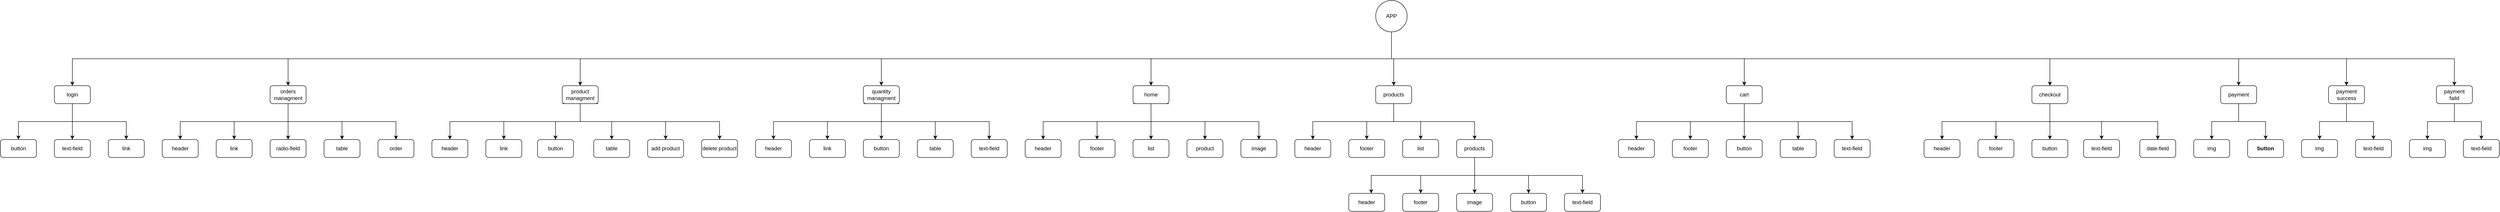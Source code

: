 <mxfile version="21.0.6" type="github">
  <diagram name="Page-1" id="CaPSpJfOGy8TSI050ppz">
    <mxGraphModel dx="880" dy="1584" grid="1" gridSize="10" guides="1" tooltips="1" connect="1" arrows="1" fold="1" page="1" pageScale="1" pageWidth="850" pageHeight="1100" math="0" shadow="0">
      <root>
        <mxCell id="0" />
        <mxCell id="1" parent="0" />
        <mxCell id="5YeW4CGA4Gncs35dgeDq-154" style="edgeStyle=orthogonalEdgeStyle;rounded=0;orthogonalLoop=1;jettySize=auto;html=1;exitX=0.5;exitY=1;exitDx=0;exitDy=0;entryX=0.5;entryY=0;entryDx=0;entryDy=0;" edge="1" parent="1" source="5YeW4CGA4Gncs35dgeDq-1" target="5YeW4CGA4Gncs35dgeDq-9">
          <mxGeometry relative="1" as="geometry" />
        </mxCell>
        <mxCell id="5YeW4CGA4Gncs35dgeDq-155" style="edgeStyle=orthogonalEdgeStyle;rounded=0;orthogonalLoop=1;jettySize=auto;html=1;exitX=0.5;exitY=1;exitDx=0;exitDy=0;entryX=0.5;entryY=0;entryDx=0;entryDy=0;" edge="1" parent="1" source="5YeW4CGA4Gncs35dgeDq-1" target="5YeW4CGA4Gncs35dgeDq-18">
          <mxGeometry relative="1" as="geometry" />
        </mxCell>
        <mxCell id="5YeW4CGA4Gncs35dgeDq-156" style="edgeStyle=orthogonalEdgeStyle;rounded=0;orthogonalLoop=1;jettySize=auto;html=1;exitX=0.5;exitY=1;exitDx=0;exitDy=0;entryX=0.5;entryY=0;entryDx=0;entryDy=0;" edge="1" parent="1" source="5YeW4CGA4Gncs35dgeDq-1" target="5YeW4CGA4Gncs35dgeDq-38">
          <mxGeometry relative="1" as="geometry" />
        </mxCell>
        <mxCell id="5YeW4CGA4Gncs35dgeDq-157" style="edgeStyle=orthogonalEdgeStyle;rounded=0;orthogonalLoop=1;jettySize=auto;html=1;exitX=0.5;exitY=1;exitDx=0;exitDy=0;entryX=0.5;entryY=0;entryDx=0;entryDy=0;" edge="1" parent="1" source="5YeW4CGA4Gncs35dgeDq-1" target="5YeW4CGA4Gncs35dgeDq-55">
          <mxGeometry relative="1" as="geometry" />
        </mxCell>
        <mxCell id="5YeW4CGA4Gncs35dgeDq-158" style="edgeStyle=orthogonalEdgeStyle;rounded=0;orthogonalLoop=1;jettySize=auto;html=1;exitX=0.5;exitY=1;exitDx=0;exitDy=0;entryX=0.5;entryY=0;entryDx=0;entryDy=0;" edge="1" parent="1" source="5YeW4CGA4Gncs35dgeDq-1" target="5YeW4CGA4Gncs35dgeDq-68">
          <mxGeometry relative="1" as="geometry" />
        </mxCell>
        <mxCell id="5YeW4CGA4Gncs35dgeDq-160" style="edgeStyle=orthogonalEdgeStyle;rounded=0;orthogonalLoop=1;jettySize=auto;html=1;exitX=0.5;exitY=1;exitDx=0;exitDy=0;entryX=0.5;entryY=0;entryDx=0;entryDy=0;" edge="1" parent="1" source="5YeW4CGA4Gncs35dgeDq-1" target="5YeW4CGA4Gncs35dgeDq-79">
          <mxGeometry relative="1" as="geometry" />
        </mxCell>
        <mxCell id="5YeW4CGA4Gncs35dgeDq-161" style="edgeStyle=orthogonalEdgeStyle;rounded=0;orthogonalLoop=1;jettySize=auto;html=1;exitX=0.5;exitY=1;exitDx=0;exitDy=0;entryX=0.5;entryY=0;entryDx=0;entryDy=0;" edge="1" parent="1" source="5YeW4CGA4Gncs35dgeDq-1" target="5YeW4CGA4Gncs35dgeDq-106">
          <mxGeometry relative="1" as="geometry" />
        </mxCell>
        <mxCell id="5YeW4CGA4Gncs35dgeDq-162" style="edgeStyle=orthogonalEdgeStyle;rounded=0;orthogonalLoop=1;jettySize=auto;html=1;exitX=0.5;exitY=1;exitDx=0;exitDy=0;entryX=0.5;entryY=0;entryDx=0;entryDy=0;" edge="1" parent="1" source="5YeW4CGA4Gncs35dgeDq-1" target="5YeW4CGA4Gncs35dgeDq-119">
          <mxGeometry relative="1" as="geometry" />
        </mxCell>
        <mxCell id="5YeW4CGA4Gncs35dgeDq-163" style="edgeStyle=orthogonalEdgeStyle;rounded=0;orthogonalLoop=1;jettySize=auto;html=1;exitX=0.5;exitY=1;exitDx=0;exitDy=0;entryX=0.5;entryY=0;entryDx=0;entryDy=0;" edge="1" parent="1" source="5YeW4CGA4Gncs35dgeDq-1" target="5YeW4CGA4Gncs35dgeDq-131">
          <mxGeometry relative="1" as="geometry" />
        </mxCell>
        <mxCell id="5YeW4CGA4Gncs35dgeDq-164" style="edgeStyle=orthogonalEdgeStyle;rounded=0;orthogonalLoop=1;jettySize=auto;html=1;exitX=0.5;exitY=1;exitDx=0;exitDy=0;entryX=0.5;entryY=0;entryDx=0;entryDy=0;" edge="1" parent="1" source="5YeW4CGA4Gncs35dgeDq-1" target="5YeW4CGA4Gncs35dgeDq-136">
          <mxGeometry relative="1" as="geometry" />
        </mxCell>
        <mxCell id="5YeW4CGA4Gncs35dgeDq-165" style="edgeStyle=orthogonalEdgeStyle;rounded=0;orthogonalLoop=1;jettySize=auto;html=1;exitX=0.5;exitY=1;exitDx=0;exitDy=0;entryX=0.5;entryY=0;entryDx=0;entryDy=0;" edge="1" parent="1" source="5YeW4CGA4Gncs35dgeDq-1" target="5YeW4CGA4Gncs35dgeDq-143">
          <mxGeometry relative="1" as="geometry" />
        </mxCell>
        <mxCell id="5YeW4CGA4Gncs35dgeDq-1" value="APP" style="ellipse;whiteSpace=wrap;html=1;aspect=fixed;" vertex="1" parent="1">
          <mxGeometry x="3100" y="-70" width="70" height="70" as="geometry" />
        </mxCell>
        <mxCell id="5YeW4CGA4Gncs35dgeDq-13" style="edgeStyle=orthogonalEdgeStyle;rounded=0;orthogonalLoop=1;jettySize=auto;html=1;entryX=0.5;entryY=0;entryDx=0;entryDy=0;" edge="1" parent="1" source="5YeW4CGA4Gncs35dgeDq-9" target="5YeW4CGA4Gncs35dgeDq-10">
          <mxGeometry relative="1" as="geometry">
            <Array as="points">
              <mxPoint x="200" y="200" />
              <mxPoint x="80" y="200" />
            </Array>
          </mxGeometry>
        </mxCell>
        <mxCell id="5YeW4CGA4Gncs35dgeDq-14" style="edgeStyle=orthogonalEdgeStyle;rounded=0;orthogonalLoop=1;jettySize=auto;html=1;entryX=0.5;entryY=0;entryDx=0;entryDy=0;" edge="1" parent="1" source="5YeW4CGA4Gncs35dgeDq-9" target="5YeW4CGA4Gncs35dgeDq-11">
          <mxGeometry relative="1" as="geometry" />
        </mxCell>
        <mxCell id="5YeW4CGA4Gncs35dgeDq-15" style="edgeStyle=orthogonalEdgeStyle;rounded=0;orthogonalLoop=1;jettySize=auto;html=1;entryX=0.5;entryY=0;entryDx=0;entryDy=0;" edge="1" parent="1" source="5YeW4CGA4Gncs35dgeDq-9" target="5YeW4CGA4Gncs35dgeDq-12">
          <mxGeometry relative="1" as="geometry">
            <Array as="points">
              <mxPoint x="200" y="200" />
              <mxPoint x="320" y="200" />
            </Array>
          </mxGeometry>
        </mxCell>
        <mxCell id="5YeW4CGA4Gncs35dgeDq-9" value="login" style="rounded=1;whiteSpace=wrap;html=1;" vertex="1" parent="1">
          <mxGeometry x="160" y="120" width="80" height="40" as="geometry" />
        </mxCell>
        <mxCell id="5YeW4CGA4Gncs35dgeDq-10" value="button" style="rounded=1;whiteSpace=wrap;html=1;" vertex="1" parent="1">
          <mxGeometry x="40" y="240" width="80" height="40" as="geometry" />
        </mxCell>
        <mxCell id="5YeW4CGA4Gncs35dgeDq-11" value="text-field" style="rounded=1;whiteSpace=wrap;html=1;" vertex="1" parent="1">
          <mxGeometry x="160" y="240" width="80" height="40" as="geometry" />
        </mxCell>
        <mxCell id="5YeW4CGA4Gncs35dgeDq-12" value="link" style="rounded=1;whiteSpace=wrap;html=1;" vertex="1" parent="1">
          <mxGeometry x="280" y="240" width="80" height="40" as="geometry" />
        </mxCell>
        <mxCell id="5YeW4CGA4Gncs35dgeDq-30" style="edgeStyle=orthogonalEdgeStyle;rounded=0;orthogonalLoop=1;jettySize=auto;html=1;exitX=0;exitY=0.75;exitDx=0;exitDy=0;entryX=0.5;entryY=0;entryDx=0;entryDy=0;" edge="1" parent="1" source="5YeW4CGA4Gncs35dgeDq-18" target="5YeW4CGA4Gncs35dgeDq-20">
          <mxGeometry relative="1" as="geometry">
            <Array as="points">
              <mxPoint x="680" y="150" />
              <mxPoint x="680" y="200" />
              <mxPoint x="440" y="200" />
            </Array>
          </mxGeometry>
        </mxCell>
        <mxCell id="5YeW4CGA4Gncs35dgeDq-31" style="edgeStyle=orthogonalEdgeStyle;rounded=0;orthogonalLoop=1;jettySize=auto;html=1;exitX=0.25;exitY=1;exitDx=0;exitDy=0;entryX=0.5;entryY=0;entryDx=0;entryDy=0;" edge="1" parent="1" source="5YeW4CGA4Gncs35dgeDq-18" target="5YeW4CGA4Gncs35dgeDq-22">
          <mxGeometry relative="1" as="geometry">
            <Array as="points">
              <mxPoint x="680" y="160" />
              <mxPoint x="680" y="200" />
              <mxPoint x="560" y="200" />
            </Array>
          </mxGeometry>
        </mxCell>
        <mxCell id="5YeW4CGA4Gncs35dgeDq-32" style="edgeStyle=orthogonalEdgeStyle;rounded=0;orthogonalLoop=1;jettySize=auto;html=1;entryX=0.5;entryY=0;entryDx=0;entryDy=0;" edge="1" parent="1" source="5YeW4CGA4Gncs35dgeDq-18" target="5YeW4CGA4Gncs35dgeDq-23">
          <mxGeometry relative="1" as="geometry" />
        </mxCell>
        <mxCell id="5YeW4CGA4Gncs35dgeDq-35" style="edgeStyle=orthogonalEdgeStyle;rounded=0;orthogonalLoop=1;jettySize=auto;html=1;exitX=0.75;exitY=1;exitDx=0;exitDy=0;entryX=0.5;entryY=0;entryDx=0;entryDy=0;" edge="1" parent="1" source="5YeW4CGA4Gncs35dgeDq-18" target="5YeW4CGA4Gncs35dgeDq-19">
          <mxGeometry relative="1" as="geometry">
            <Array as="points">
              <mxPoint x="680" y="160" />
              <mxPoint x="680" y="200" />
              <mxPoint x="800" y="200" />
            </Array>
          </mxGeometry>
        </mxCell>
        <mxCell id="5YeW4CGA4Gncs35dgeDq-36" style="edgeStyle=orthogonalEdgeStyle;rounded=0;orthogonalLoop=1;jettySize=auto;html=1;entryX=0.5;entryY=0;entryDx=0;entryDy=0;" edge="1" parent="1" target="5YeW4CGA4Gncs35dgeDq-24">
          <mxGeometry relative="1" as="geometry">
            <mxPoint x="680" y="170" as="sourcePoint" />
            <Array as="points">
              <mxPoint x="680" y="140" />
              <mxPoint x="680" y="200" />
              <mxPoint x="920" y="200" />
            </Array>
          </mxGeometry>
        </mxCell>
        <mxCell id="5YeW4CGA4Gncs35dgeDq-18" value="orders&lt;br&gt;managment" style="rounded=1;whiteSpace=wrap;html=1;" vertex="1" parent="1">
          <mxGeometry x="640" y="120" width="80" height="40" as="geometry" />
        </mxCell>
        <mxCell id="5YeW4CGA4Gncs35dgeDq-19" value="table" style="rounded=1;whiteSpace=wrap;html=1;" vertex="1" parent="1">
          <mxGeometry x="760" y="240" width="80" height="40" as="geometry" />
        </mxCell>
        <mxCell id="5YeW4CGA4Gncs35dgeDq-20" value="header" style="rounded=1;whiteSpace=wrap;html=1;" vertex="1" parent="1">
          <mxGeometry x="400" y="240" width="80" height="40" as="geometry" />
        </mxCell>
        <mxCell id="5YeW4CGA4Gncs35dgeDq-22" value="link" style="rounded=1;whiteSpace=wrap;html=1;" vertex="1" parent="1">
          <mxGeometry x="520" y="240" width="80" height="40" as="geometry" />
        </mxCell>
        <mxCell id="5YeW4CGA4Gncs35dgeDq-23" value="radio-field" style="rounded=1;whiteSpace=wrap;html=1;" vertex="1" parent="1">
          <mxGeometry x="640" y="240" width="80" height="40" as="geometry" />
        </mxCell>
        <mxCell id="5YeW4CGA4Gncs35dgeDq-24" value="order" style="rounded=1;whiteSpace=wrap;html=1;" vertex="1" parent="1">
          <mxGeometry x="880" y="240" width="80" height="40" as="geometry" />
        </mxCell>
        <mxCell id="5YeW4CGA4Gncs35dgeDq-45" style="edgeStyle=orthogonalEdgeStyle;rounded=0;orthogonalLoop=1;jettySize=auto;html=1;exitX=0.5;exitY=1;exitDx=0;exitDy=0;entryX=0.5;entryY=0;entryDx=0;entryDy=0;" edge="1" parent="1" source="5YeW4CGA4Gncs35dgeDq-38" target="5YeW4CGA4Gncs35dgeDq-39">
          <mxGeometry relative="1" as="geometry">
            <Array as="points">
              <mxPoint x="1330" y="200" />
              <mxPoint x="1040" y="200" />
            </Array>
          </mxGeometry>
        </mxCell>
        <mxCell id="5YeW4CGA4Gncs35dgeDq-46" style="edgeStyle=orthogonalEdgeStyle;rounded=0;orthogonalLoop=1;jettySize=auto;html=1;exitX=0;exitY=1;exitDx=0;exitDy=0;entryX=0.5;entryY=0;entryDx=0;entryDy=0;" edge="1" parent="1" source="5YeW4CGA4Gncs35dgeDq-38" target="5YeW4CGA4Gncs35dgeDq-40">
          <mxGeometry relative="1" as="geometry">
            <Array as="points">
              <mxPoint x="1330" y="160" />
              <mxPoint x="1330" y="200" />
              <mxPoint x="1160" y="200" />
            </Array>
          </mxGeometry>
        </mxCell>
        <mxCell id="5YeW4CGA4Gncs35dgeDq-49" style="edgeStyle=orthogonalEdgeStyle;rounded=0;orthogonalLoop=1;jettySize=auto;html=1;exitX=1;exitY=1;exitDx=0;exitDy=0;entryX=0.5;entryY=0;entryDx=0;entryDy=0;" edge="1" parent="1" source="5YeW4CGA4Gncs35dgeDq-38" target="5YeW4CGA4Gncs35dgeDq-43">
          <mxGeometry relative="1" as="geometry">
            <Array as="points">
              <mxPoint x="1330" y="160" />
              <mxPoint x="1330" y="200" />
              <mxPoint x="1520" y="200" />
            </Array>
          </mxGeometry>
        </mxCell>
        <mxCell id="5YeW4CGA4Gncs35dgeDq-50" style="edgeStyle=orthogonalEdgeStyle;rounded=0;orthogonalLoop=1;jettySize=auto;html=1;exitX=0.5;exitY=1;exitDx=0;exitDy=0;entryX=0.5;entryY=0;entryDx=0;entryDy=0;" edge="1" parent="1" source="5YeW4CGA4Gncs35dgeDq-38" target="5YeW4CGA4Gncs35dgeDq-44">
          <mxGeometry relative="1" as="geometry">
            <Array as="points">
              <mxPoint x="1330" y="200" />
              <mxPoint x="1640" y="200" />
            </Array>
          </mxGeometry>
        </mxCell>
        <mxCell id="5YeW4CGA4Gncs35dgeDq-52" style="edgeStyle=orthogonalEdgeStyle;rounded=0;orthogonalLoop=1;jettySize=auto;html=1;exitX=0.25;exitY=1;exitDx=0;exitDy=0;entryX=0.5;entryY=0;entryDx=0;entryDy=0;" edge="1" parent="1" source="5YeW4CGA4Gncs35dgeDq-38" target="5YeW4CGA4Gncs35dgeDq-41">
          <mxGeometry relative="1" as="geometry">
            <Array as="points">
              <mxPoint x="1330" y="160" />
              <mxPoint x="1330" y="200" />
              <mxPoint x="1275" y="200" />
            </Array>
          </mxGeometry>
        </mxCell>
        <mxCell id="5YeW4CGA4Gncs35dgeDq-53" style="edgeStyle=orthogonalEdgeStyle;rounded=0;orthogonalLoop=1;jettySize=auto;html=1;exitX=0.75;exitY=1;exitDx=0;exitDy=0;entryX=0.5;entryY=0;entryDx=0;entryDy=0;" edge="1" parent="1" source="5YeW4CGA4Gncs35dgeDq-38" target="5YeW4CGA4Gncs35dgeDq-42">
          <mxGeometry relative="1" as="geometry">
            <Array as="points">
              <mxPoint x="1330" y="160" />
              <mxPoint x="1330" y="200" />
              <mxPoint x="1400" y="200" />
            </Array>
          </mxGeometry>
        </mxCell>
        <mxCell id="5YeW4CGA4Gncs35dgeDq-38" value="product&lt;br&gt;managment" style="rounded=1;whiteSpace=wrap;html=1;" vertex="1" parent="1">
          <mxGeometry x="1290" y="120" width="80" height="40" as="geometry" />
        </mxCell>
        <mxCell id="5YeW4CGA4Gncs35dgeDq-39" value="header" style="rounded=1;whiteSpace=wrap;html=1;" vertex="1" parent="1">
          <mxGeometry x="1000" y="240" width="80" height="40" as="geometry" />
        </mxCell>
        <mxCell id="5YeW4CGA4Gncs35dgeDq-40" value="link" style="rounded=1;whiteSpace=wrap;html=1;" vertex="1" parent="1">
          <mxGeometry x="1120" y="240" width="80" height="40" as="geometry" />
        </mxCell>
        <mxCell id="5YeW4CGA4Gncs35dgeDq-41" value="button" style="rounded=1;whiteSpace=wrap;html=1;" vertex="1" parent="1">
          <mxGeometry x="1235" y="240" width="80" height="40" as="geometry" />
        </mxCell>
        <mxCell id="5YeW4CGA4Gncs35dgeDq-42" value="table" style="rounded=1;whiteSpace=wrap;html=1;" vertex="1" parent="1">
          <mxGeometry x="1360" y="240" width="80" height="40" as="geometry" />
        </mxCell>
        <mxCell id="5YeW4CGA4Gncs35dgeDq-43" value="add product" style="rounded=1;whiteSpace=wrap;html=1;" vertex="1" parent="1">
          <mxGeometry x="1480" y="240" width="80" height="40" as="geometry" />
        </mxCell>
        <mxCell id="5YeW4CGA4Gncs35dgeDq-44" value="delete product" style="rounded=1;whiteSpace=wrap;html=1;" vertex="1" parent="1">
          <mxGeometry x="1600" y="240" width="80" height="40" as="geometry" />
        </mxCell>
        <mxCell id="5YeW4CGA4Gncs35dgeDq-61" value="" style="edgeStyle=orthogonalEdgeStyle;rounded=0;orthogonalLoop=1;jettySize=auto;html=1;" edge="1" parent="1" source="5YeW4CGA4Gncs35dgeDq-55" target="5YeW4CGA4Gncs35dgeDq-58">
          <mxGeometry relative="1" as="geometry" />
        </mxCell>
        <mxCell id="5YeW4CGA4Gncs35dgeDq-63" style="edgeStyle=orthogonalEdgeStyle;rounded=0;orthogonalLoop=1;jettySize=auto;html=1;exitX=0;exitY=1;exitDx=0;exitDy=0;entryX=0.5;entryY=0;entryDx=0;entryDy=0;" edge="1" parent="1" source="5YeW4CGA4Gncs35dgeDq-55" target="5YeW4CGA4Gncs35dgeDq-57">
          <mxGeometry relative="1" as="geometry">
            <Array as="points">
              <mxPoint x="2000" y="160" />
              <mxPoint x="2000" y="200" />
              <mxPoint x="1880" y="200" />
            </Array>
          </mxGeometry>
        </mxCell>
        <mxCell id="5YeW4CGA4Gncs35dgeDq-64" style="edgeStyle=orthogonalEdgeStyle;rounded=0;orthogonalLoop=1;jettySize=auto;html=1;exitX=0.5;exitY=1;exitDx=0;exitDy=0;entryX=0.5;entryY=0;entryDx=0;entryDy=0;" edge="1" parent="1" source="5YeW4CGA4Gncs35dgeDq-55" target="5YeW4CGA4Gncs35dgeDq-56">
          <mxGeometry relative="1" as="geometry">
            <Array as="points">
              <mxPoint x="2000" y="200" />
              <mxPoint x="1760" y="200" />
            </Array>
          </mxGeometry>
        </mxCell>
        <mxCell id="5YeW4CGA4Gncs35dgeDq-65" style="edgeStyle=orthogonalEdgeStyle;rounded=0;orthogonalLoop=1;jettySize=auto;html=1;exitX=1;exitY=1;exitDx=0;exitDy=0;entryX=0.5;entryY=0;entryDx=0;entryDy=0;" edge="1" parent="1" source="5YeW4CGA4Gncs35dgeDq-55" target="5YeW4CGA4Gncs35dgeDq-59">
          <mxGeometry relative="1" as="geometry">
            <Array as="points">
              <mxPoint x="2000" y="160" />
              <mxPoint x="2000" y="200" />
              <mxPoint x="2120" y="200" />
            </Array>
          </mxGeometry>
        </mxCell>
        <mxCell id="5YeW4CGA4Gncs35dgeDq-66" style="edgeStyle=orthogonalEdgeStyle;rounded=0;orthogonalLoop=1;jettySize=auto;html=1;exitX=0.5;exitY=1;exitDx=0;exitDy=0;entryX=0.5;entryY=0;entryDx=0;entryDy=0;" edge="1" parent="1" source="5YeW4CGA4Gncs35dgeDq-55" target="5YeW4CGA4Gncs35dgeDq-60">
          <mxGeometry relative="1" as="geometry">
            <Array as="points">
              <mxPoint x="2000" y="200" />
              <mxPoint x="2240" y="200" />
            </Array>
          </mxGeometry>
        </mxCell>
        <mxCell id="5YeW4CGA4Gncs35dgeDq-55" value="quantity&lt;br&gt;managment" style="rounded=1;whiteSpace=wrap;html=1;" vertex="1" parent="1">
          <mxGeometry x="1960" y="120" width="80" height="40" as="geometry" />
        </mxCell>
        <mxCell id="5YeW4CGA4Gncs35dgeDq-56" value="header" style="rounded=1;whiteSpace=wrap;html=1;" vertex="1" parent="1">
          <mxGeometry x="1720" y="240" width="80" height="40" as="geometry" />
        </mxCell>
        <mxCell id="5YeW4CGA4Gncs35dgeDq-57" value="link" style="rounded=1;whiteSpace=wrap;html=1;" vertex="1" parent="1">
          <mxGeometry x="1840" y="240" width="80" height="40" as="geometry" />
        </mxCell>
        <mxCell id="5YeW4CGA4Gncs35dgeDq-58" value="button" style="rounded=1;whiteSpace=wrap;html=1;" vertex="1" parent="1">
          <mxGeometry x="1960" y="240" width="80" height="40" as="geometry" />
        </mxCell>
        <mxCell id="5YeW4CGA4Gncs35dgeDq-59" value="table" style="rounded=1;whiteSpace=wrap;html=1;" vertex="1" parent="1">
          <mxGeometry x="2080" y="240" width="80" height="40" as="geometry" />
        </mxCell>
        <mxCell id="5YeW4CGA4Gncs35dgeDq-60" value="text-field" style="rounded=1;whiteSpace=wrap;html=1;" vertex="1" parent="1">
          <mxGeometry x="2200" y="240" width="80" height="40" as="geometry" />
        </mxCell>
        <mxCell id="5YeW4CGA4Gncs35dgeDq-74" style="edgeStyle=orthogonalEdgeStyle;rounded=0;orthogonalLoop=1;jettySize=auto;html=1;entryX=0.5;entryY=0;entryDx=0;entryDy=0;" edge="1" parent="1" source="5YeW4CGA4Gncs35dgeDq-68" target="5YeW4CGA4Gncs35dgeDq-69">
          <mxGeometry relative="1" as="geometry">
            <Array as="points">
              <mxPoint x="2600" y="200" />
              <mxPoint x="2360" y="200" />
            </Array>
          </mxGeometry>
        </mxCell>
        <mxCell id="5YeW4CGA4Gncs35dgeDq-75" style="edgeStyle=orthogonalEdgeStyle;rounded=0;orthogonalLoop=1;jettySize=auto;html=1;exitX=0;exitY=1;exitDx=0;exitDy=0;entryX=0.5;entryY=0;entryDx=0;entryDy=0;" edge="1" parent="1" source="5YeW4CGA4Gncs35dgeDq-68" target="5YeW4CGA4Gncs35dgeDq-70">
          <mxGeometry relative="1" as="geometry">
            <Array as="points">
              <mxPoint x="2600" y="160" />
              <mxPoint x="2600" y="200" />
              <mxPoint x="2480" y="200" />
            </Array>
          </mxGeometry>
        </mxCell>
        <mxCell id="5YeW4CGA4Gncs35dgeDq-76" style="edgeStyle=orthogonalEdgeStyle;rounded=0;orthogonalLoop=1;jettySize=auto;html=1;exitX=0.5;exitY=1;exitDx=0;exitDy=0;entryX=0.5;entryY=0;entryDx=0;entryDy=0;" edge="1" parent="1" source="5YeW4CGA4Gncs35dgeDq-68" target="5YeW4CGA4Gncs35dgeDq-71">
          <mxGeometry relative="1" as="geometry" />
        </mxCell>
        <mxCell id="5YeW4CGA4Gncs35dgeDq-77" style="edgeStyle=orthogonalEdgeStyle;rounded=0;orthogonalLoop=1;jettySize=auto;html=1;exitX=1;exitY=1;exitDx=0;exitDy=0;entryX=0.5;entryY=0;entryDx=0;entryDy=0;" edge="1" parent="1" source="5YeW4CGA4Gncs35dgeDq-68" target="5YeW4CGA4Gncs35dgeDq-72">
          <mxGeometry relative="1" as="geometry">
            <Array as="points">
              <mxPoint x="2600" y="160" />
              <mxPoint x="2600" y="200" />
              <mxPoint x="2720" y="200" />
            </Array>
          </mxGeometry>
        </mxCell>
        <mxCell id="5YeW4CGA4Gncs35dgeDq-78" style="edgeStyle=orthogonalEdgeStyle;rounded=0;orthogonalLoop=1;jettySize=auto;html=1;entryX=0.5;entryY=0;entryDx=0;entryDy=0;" edge="1" parent="1" target="5YeW4CGA4Gncs35dgeDq-73">
          <mxGeometry relative="1" as="geometry">
            <mxPoint x="2600" y="160" as="sourcePoint" />
            <Array as="points">
              <mxPoint x="2600" y="200" />
              <mxPoint x="2840" y="200" />
            </Array>
          </mxGeometry>
        </mxCell>
        <mxCell id="5YeW4CGA4Gncs35dgeDq-68" value="home" style="rounded=1;whiteSpace=wrap;html=1;" vertex="1" parent="1">
          <mxGeometry x="2560" y="120" width="80" height="40" as="geometry" />
        </mxCell>
        <mxCell id="5YeW4CGA4Gncs35dgeDq-69" value="header" style="rounded=1;whiteSpace=wrap;html=1;" vertex="1" parent="1">
          <mxGeometry x="2320" y="240" width="80" height="40" as="geometry" />
        </mxCell>
        <mxCell id="5YeW4CGA4Gncs35dgeDq-70" value="footer" style="rounded=1;whiteSpace=wrap;html=1;" vertex="1" parent="1">
          <mxGeometry x="2440" y="240" width="80" height="40" as="geometry" />
        </mxCell>
        <mxCell id="5YeW4CGA4Gncs35dgeDq-71" value="list" style="rounded=1;whiteSpace=wrap;html=1;" vertex="1" parent="1">
          <mxGeometry x="2560" y="240" width="80" height="40" as="geometry" />
        </mxCell>
        <mxCell id="5YeW4CGA4Gncs35dgeDq-72" value="product" style="rounded=1;whiteSpace=wrap;html=1;" vertex="1" parent="1">
          <mxGeometry x="2680" y="240" width="80" height="40" as="geometry" />
        </mxCell>
        <mxCell id="5YeW4CGA4Gncs35dgeDq-73" value="image" style="rounded=1;whiteSpace=wrap;html=1;" vertex="1" parent="1">
          <mxGeometry x="2800" y="240" width="80" height="40" as="geometry" />
        </mxCell>
        <mxCell id="5YeW4CGA4Gncs35dgeDq-84" style="edgeStyle=orthogonalEdgeStyle;rounded=0;orthogonalLoop=1;jettySize=auto;html=1;exitX=0.5;exitY=1;exitDx=0;exitDy=0;entryX=0.5;entryY=0;entryDx=0;entryDy=0;" edge="1" parent="1" source="5YeW4CGA4Gncs35dgeDq-79" target="5YeW4CGA4Gncs35dgeDq-83">
          <mxGeometry relative="1" as="geometry">
            <Array as="points">
              <mxPoint x="3140" y="200" />
              <mxPoint x="3080" y="200" />
            </Array>
          </mxGeometry>
        </mxCell>
        <mxCell id="5YeW4CGA4Gncs35dgeDq-85" style="edgeStyle=orthogonalEdgeStyle;rounded=0;orthogonalLoop=1;jettySize=auto;html=1;exitX=0.5;exitY=1;exitDx=0;exitDy=0;entryX=0.5;entryY=0;entryDx=0;entryDy=0;" edge="1" parent="1" source="5YeW4CGA4Gncs35dgeDq-79" target="5YeW4CGA4Gncs35dgeDq-82">
          <mxGeometry relative="1" as="geometry" />
        </mxCell>
        <mxCell id="5YeW4CGA4Gncs35dgeDq-86" style="edgeStyle=orthogonalEdgeStyle;rounded=0;orthogonalLoop=1;jettySize=auto;html=1;exitX=0.5;exitY=1;exitDx=0;exitDy=0;entryX=0.5;entryY=0;entryDx=0;entryDy=0;" edge="1" parent="1" source="5YeW4CGA4Gncs35dgeDq-79" target="5YeW4CGA4Gncs35dgeDq-81">
          <mxGeometry relative="1" as="geometry" />
        </mxCell>
        <mxCell id="5YeW4CGA4Gncs35dgeDq-87" style="edgeStyle=orthogonalEdgeStyle;rounded=0;orthogonalLoop=1;jettySize=auto;html=1;exitX=0.5;exitY=1;exitDx=0;exitDy=0;entryX=0.5;entryY=0;entryDx=0;entryDy=0;" edge="1" parent="1" source="5YeW4CGA4Gncs35dgeDq-79" target="5YeW4CGA4Gncs35dgeDq-80">
          <mxGeometry relative="1" as="geometry">
            <Array as="points">
              <mxPoint x="3140" y="200" />
              <mxPoint x="3320" y="200" />
            </Array>
          </mxGeometry>
        </mxCell>
        <mxCell id="5YeW4CGA4Gncs35dgeDq-79" value="products" style="rounded=1;whiteSpace=wrap;html=1;" vertex="1" parent="1">
          <mxGeometry x="3100" y="120" width="80" height="40" as="geometry" />
        </mxCell>
        <mxCell id="5YeW4CGA4Gncs35dgeDq-95" style="edgeStyle=orthogonalEdgeStyle;rounded=0;orthogonalLoop=1;jettySize=auto;html=1;" edge="1" parent="1" source="5YeW4CGA4Gncs35dgeDq-80" target="5YeW4CGA4Gncs35dgeDq-92">
          <mxGeometry relative="1" as="geometry">
            <Array as="points">
              <mxPoint x="3320" y="320" />
              <mxPoint x="3090" y="320" />
            </Array>
          </mxGeometry>
        </mxCell>
        <mxCell id="5YeW4CGA4Gncs35dgeDq-96" style="edgeStyle=orthogonalEdgeStyle;rounded=0;orthogonalLoop=1;jettySize=auto;html=1;exitX=0.5;exitY=1;exitDx=0;exitDy=0;entryX=0.5;entryY=0;entryDx=0;entryDy=0;" edge="1" parent="1" source="5YeW4CGA4Gncs35dgeDq-80" target="5YeW4CGA4Gncs35dgeDq-93">
          <mxGeometry relative="1" as="geometry" />
        </mxCell>
        <mxCell id="5YeW4CGA4Gncs35dgeDq-97" style="edgeStyle=orthogonalEdgeStyle;rounded=0;orthogonalLoop=1;jettySize=auto;html=1;exitX=0.5;exitY=1;exitDx=0;exitDy=0;entryX=0.5;entryY=0;entryDx=0;entryDy=0;" edge="1" parent="1" source="5YeW4CGA4Gncs35dgeDq-80" target="5YeW4CGA4Gncs35dgeDq-90">
          <mxGeometry relative="1" as="geometry" />
        </mxCell>
        <mxCell id="5YeW4CGA4Gncs35dgeDq-98" style="edgeStyle=orthogonalEdgeStyle;rounded=0;orthogonalLoop=1;jettySize=auto;html=1;exitX=0.5;exitY=1;exitDx=0;exitDy=0;" edge="1" parent="1" source="5YeW4CGA4Gncs35dgeDq-80" target="5YeW4CGA4Gncs35dgeDq-91">
          <mxGeometry relative="1" as="geometry" />
        </mxCell>
        <mxCell id="5YeW4CGA4Gncs35dgeDq-99" style="edgeStyle=orthogonalEdgeStyle;rounded=0;orthogonalLoop=1;jettySize=auto;html=1;exitX=0.5;exitY=1;exitDx=0;exitDy=0;entryX=0.5;entryY=0;entryDx=0;entryDy=0;" edge="1" parent="1" source="5YeW4CGA4Gncs35dgeDq-80" target="5YeW4CGA4Gncs35dgeDq-89">
          <mxGeometry relative="1" as="geometry" />
        </mxCell>
        <mxCell id="5YeW4CGA4Gncs35dgeDq-80" value="products" style="rounded=1;whiteSpace=wrap;html=1;" vertex="1" parent="1">
          <mxGeometry x="3280" y="240" width="80" height="40" as="geometry" />
        </mxCell>
        <mxCell id="5YeW4CGA4Gncs35dgeDq-81" value="header" style="rounded=1;whiteSpace=wrap;html=1;" vertex="1" parent="1">
          <mxGeometry x="2920" y="240" width="80" height="40" as="geometry" />
        </mxCell>
        <mxCell id="5YeW4CGA4Gncs35dgeDq-82" value="list" style="rounded=1;whiteSpace=wrap;html=1;" vertex="1" parent="1">
          <mxGeometry x="3160" y="240" width="80" height="40" as="geometry" />
        </mxCell>
        <mxCell id="5YeW4CGA4Gncs35dgeDq-83" value="footer" style="rounded=1;whiteSpace=wrap;html=1;" vertex="1" parent="1">
          <mxGeometry x="3040" y="240" width="80" height="40" as="geometry" />
        </mxCell>
        <mxCell id="5YeW4CGA4Gncs35dgeDq-89" value="image" style="rounded=1;whiteSpace=wrap;html=1;" vertex="1" parent="1">
          <mxGeometry x="3280" y="360" width="80" height="40" as="geometry" />
        </mxCell>
        <mxCell id="5YeW4CGA4Gncs35dgeDq-90" value="button" style="rounded=1;whiteSpace=wrap;html=1;" vertex="1" parent="1">
          <mxGeometry x="3400" y="360" width="80" height="40" as="geometry" />
        </mxCell>
        <mxCell id="5YeW4CGA4Gncs35dgeDq-91" value="text-field" style="rounded=1;whiteSpace=wrap;html=1;" vertex="1" parent="1">
          <mxGeometry x="3520" y="360" width="80" height="40" as="geometry" />
        </mxCell>
        <mxCell id="5YeW4CGA4Gncs35dgeDq-92" value="header" style="rounded=1;whiteSpace=wrap;html=1;" vertex="1" parent="1">
          <mxGeometry x="3040" y="360" width="80" height="40" as="geometry" />
        </mxCell>
        <mxCell id="5YeW4CGA4Gncs35dgeDq-93" value="footer" style="rounded=1;whiteSpace=wrap;html=1;" vertex="1" parent="1">
          <mxGeometry x="3160" y="360" width="80" height="40" as="geometry" />
        </mxCell>
        <mxCell id="5YeW4CGA4Gncs35dgeDq-114" style="edgeStyle=orthogonalEdgeStyle;rounded=0;orthogonalLoop=1;jettySize=auto;html=1;" edge="1" parent="1" source="5YeW4CGA4Gncs35dgeDq-106" target="5YeW4CGA4Gncs35dgeDq-109">
          <mxGeometry relative="1" as="geometry" />
        </mxCell>
        <mxCell id="5YeW4CGA4Gncs35dgeDq-115" style="edgeStyle=orthogonalEdgeStyle;rounded=0;orthogonalLoop=1;jettySize=auto;html=1;exitX=0.5;exitY=1;exitDx=0;exitDy=0;" edge="1" parent="1" source="5YeW4CGA4Gncs35dgeDq-106" target="5YeW4CGA4Gncs35dgeDq-108">
          <mxGeometry relative="1" as="geometry" />
        </mxCell>
        <mxCell id="5YeW4CGA4Gncs35dgeDq-116" style="edgeStyle=orthogonalEdgeStyle;rounded=0;orthogonalLoop=1;jettySize=auto;html=1;exitX=0.5;exitY=1;exitDx=0;exitDy=0;entryX=0.5;entryY=0;entryDx=0;entryDy=0;" edge="1" parent="1" source="5YeW4CGA4Gncs35dgeDq-106" target="5YeW4CGA4Gncs35dgeDq-107">
          <mxGeometry relative="1" as="geometry" />
        </mxCell>
        <mxCell id="5YeW4CGA4Gncs35dgeDq-117" style="edgeStyle=orthogonalEdgeStyle;rounded=0;orthogonalLoop=1;jettySize=auto;html=1;exitX=0.5;exitY=1;exitDx=0;exitDy=0;entryX=0.5;entryY=0;entryDx=0;entryDy=0;" edge="1" parent="1" source="5YeW4CGA4Gncs35dgeDq-106" target="5YeW4CGA4Gncs35dgeDq-110">
          <mxGeometry relative="1" as="geometry" />
        </mxCell>
        <mxCell id="5YeW4CGA4Gncs35dgeDq-118" style="edgeStyle=orthogonalEdgeStyle;rounded=0;orthogonalLoop=1;jettySize=auto;html=1;exitX=0.5;exitY=1;exitDx=0;exitDy=0;entryX=0.5;entryY=0;entryDx=0;entryDy=0;" edge="1" parent="1" source="5YeW4CGA4Gncs35dgeDq-106" target="5YeW4CGA4Gncs35dgeDq-113">
          <mxGeometry relative="1" as="geometry" />
        </mxCell>
        <mxCell id="5YeW4CGA4Gncs35dgeDq-106" value="cart" style="rounded=1;whiteSpace=wrap;html=1;" vertex="1" parent="1">
          <mxGeometry x="3880" y="120" width="80" height="40" as="geometry" />
        </mxCell>
        <mxCell id="5YeW4CGA4Gncs35dgeDq-107" value="header" style="rounded=1;whiteSpace=wrap;html=1;" vertex="1" parent="1">
          <mxGeometry x="3640" y="240" width="80" height="40" as="geometry" />
        </mxCell>
        <mxCell id="5YeW4CGA4Gncs35dgeDq-108" value="footer" style="rounded=1;whiteSpace=wrap;html=1;" vertex="1" parent="1">
          <mxGeometry x="3760" y="240" width="80" height="40" as="geometry" />
        </mxCell>
        <mxCell id="5YeW4CGA4Gncs35dgeDq-109" value="button" style="rounded=1;whiteSpace=wrap;html=1;" vertex="1" parent="1">
          <mxGeometry x="3880" y="240" width="80" height="40" as="geometry" />
        </mxCell>
        <mxCell id="5YeW4CGA4Gncs35dgeDq-110" value="table" style="rounded=1;whiteSpace=wrap;html=1;" vertex="1" parent="1">
          <mxGeometry x="4000" y="240" width="80" height="40" as="geometry" />
        </mxCell>
        <mxCell id="5YeW4CGA4Gncs35dgeDq-113" value="text-field" style="rounded=1;whiteSpace=wrap;html=1;" vertex="1" parent="1">
          <mxGeometry x="4120" y="240" width="80" height="40" as="geometry" />
        </mxCell>
        <mxCell id="5YeW4CGA4Gncs35dgeDq-126" style="edgeStyle=orthogonalEdgeStyle;rounded=0;orthogonalLoop=1;jettySize=auto;html=1;exitX=0.5;exitY=1;exitDx=0;exitDy=0;entryX=0.5;entryY=0;entryDx=0;entryDy=0;" edge="1" parent="1" source="5YeW4CGA4Gncs35dgeDq-119" target="5YeW4CGA4Gncs35dgeDq-122">
          <mxGeometry relative="1" as="geometry" />
        </mxCell>
        <mxCell id="5YeW4CGA4Gncs35dgeDq-127" style="edgeStyle=orthogonalEdgeStyle;rounded=0;orthogonalLoop=1;jettySize=auto;html=1;exitX=0.5;exitY=1;exitDx=0;exitDy=0;entryX=0.5;entryY=0;entryDx=0;entryDy=0;" edge="1" parent="1" source="5YeW4CGA4Gncs35dgeDq-119" target="5YeW4CGA4Gncs35dgeDq-121">
          <mxGeometry relative="1" as="geometry" />
        </mxCell>
        <mxCell id="5YeW4CGA4Gncs35dgeDq-128" style="edgeStyle=orthogonalEdgeStyle;rounded=0;orthogonalLoop=1;jettySize=auto;html=1;exitX=0.5;exitY=1;exitDx=0;exitDy=0;entryX=0.5;entryY=0;entryDx=0;entryDy=0;" edge="1" parent="1" source="5YeW4CGA4Gncs35dgeDq-119" target="5YeW4CGA4Gncs35dgeDq-120">
          <mxGeometry relative="1" as="geometry" />
        </mxCell>
        <mxCell id="5YeW4CGA4Gncs35dgeDq-129" style="edgeStyle=orthogonalEdgeStyle;rounded=0;orthogonalLoop=1;jettySize=auto;html=1;exitX=0.5;exitY=1;exitDx=0;exitDy=0;entryX=0.5;entryY=0;entryDx=0;entryDy=0;" edge="1" parent="1" source="5YeW4CGA4Gncs35dgeDq-119" target="5YeW4CGA4Gncs35dgeDq-123">
          <mxGeometry relative="1" as="geometry" />
        </mxCell>
        <mxCell id="5YeW4CGA4Gncs35dgeDq-130" style="edgeStyle=orthogonalEdgeStyle;rounded=0;orthogonalLoop=1;jettySize=auto;html=1;exitX=0.5;exitY=1;exitDx=0;exitDy=0;entryX=0.5;entryY=0;entryDx=0;entryDy=0;" edge="1" parent="1" source="5YeW4CGA4Gncs35dgeDq-119" target="5YeW4CGA4Gncs35dgeDq-124">
          <mxGeometry relative="1" as="geometry" />
        </mxCell>
        <mxCell id="5YeW4CGA4Gncs35dgeDq-119" value="checkout" style="rounded=1;whiteSpace=wrap;html=1;" vertex="1" parent="1">
          <mxGeometry x="4560" y="120" width="80" height="40" as="geometry" />
        </mxCell>
        <mxCell id="5YeW4CGA4Gncs35dgeDq-120" value="header" style="rounded=1;whiteSpace=wrap;html=1;" vertex="1" parent="1">
          <mxGeometry x="4320" y="240" width="80" height="40" as="geometry" />
        </mxCell>
        <mxCell id="5YeW4CGA4Gncs35dgeDq-121" value="footer" style="rounded=1;whiteSpace=wrap;html=1;" vertex="1" parent="1">
          <mxGeometry x="4440" y="240" width="80" height="40" as="geometry" />
        </mxCell>
        <mxCell id="5YeW4CGA4Gncs35dgeDq-122" value="button" style="rounded=1;whiteSpace=wrap;html=1;" vertex="1" parent="1">
          <mxGeometry x="4560" y="240" width="80" height="40" as="geometry" />
        </mxCell>
        <mxCell id="5YeW4CGA4Gncs35dgeDq-123" value="text-field" style="rounded=1;whiteSpace=wrap;html=1;" vertex="1" parent="1">
          <mxGeometry x="4675" y="240" width="80" height="40" as="geometry" />
        </mxCell>
        <mxCell id="5YeW4CGA4Gncs35dgeDq-124" value="date-field" style="rounded=1;whiteSpace=wrap;html=1;" vertex="1" parent="1">
          <mxGeometry x="4800" y="240" width="80" height="40" as="geometry" />
        </mxCell>
        <mxCell id="5YeW4CGA4Gncs35dgeDq-134" style="edgeStyle=orthogonalEdgeStyle;rounded=0;orthogonalLoop=1;jettySize=auto;html=1;exitX=0.5;exitY=1;exitDx=0;exitDy=0;entryX=0.5;entryY=0;entryDx=0;entryDy=0;" edge="1" parent="1" source="5YeW4CGA4Gncs35dgeDq-131" target="5YeW4CGA4Gncs35dgeDq-132">
          <mxGeometry relative="1" as="geometry" />
        </mxCell>
        <mxCell id="5YeW4CGA4Gncs35dgeDq-135" style="edgeStyle=orthogonalEdgeStyle;rounded=0;orthogonalLoop=1;jettySize=auto;html=1;exitX=0.5;exitY=1;exitDx=0;exitDy=0;entryX=0.5;entryY=0;entryDx=0;entryDy=0;" edge="1" parent="1" source="5YeW4CGA4Gncs35dgeDq-131" target="5YeW4CGA4Gncs35dgeDq-133">
          <mxGeometry relative="1" as="geometry" />
        </mxCell>
        <mxCell id="5YeW4CGA4Gncs35dgeDq-131" value="payment" style="rounded=1;whiteSpace=wrap;html=1;" vertex="1" parent="1">
          <mxGeometry x="4980" y="120" width="80" height="40" as="geometry" />
        </mxCell>
        <mxCell id="5YeW4CGA4Gncs35dgeDq-132" value="img" style="rounded=1;whiteSpace=wrap;html=1;" vertex="1" parent="1">
          <mxGeometry x="4920" y="240" width="80" height="40" as="geometry" />
        </mxCell>
        <mxCell id="5YeW4CGA4Gncs35dgeDq-133" value="button" style="rounded=1;whiteSpace=wrap;html=1;fontStyle=1" vertex="1" parent="1">
          <mxGeometry x="5040" y="240" width="80" height="40" as="geometry" />
        </mxCell>
        <mxCell id="5YeW4CGA4Gncs35dgeDq-139" style="edgeStyle=orthogonalEdgeStyle;rounded=0;orthogonalLoop=1;jettySize=auto;html=1;exitX=0.5;exitY=1;exitDx=0;exitDy=0;entryX=0.5;entryY=0;entryDx=0;entryDy=0;" edge="1" parent="1" source="5YeW4CGA4Gncs35dgeDq-136" target="5YeW4CGA4Gncs35dgeDq-137">
          <mxGeometry relative="1" as="geometry" />
        </mxCell>
        <mxCell id="5YeW4CGA4Gncs35dgeDq-140" style="edgeStyle=orthogonalEdgeStyle;rounded=0;orthogonalLoop=1;jettySize=auto;html=1;exitX=0.5;exitY=1;exitDx=0;exitDy=0;entryX=0.5;entryY=0;entryDx=0;entryDy=0;" edge="1" parent="1" source="5YeW4CGA4Gncs35dgeDq-136" target="5YeW4CGA4Gncs35dgeDq-138">
          <mxGeometry relative="1" as="geometry" />
        </mxCell>
        <mxCell id="5YeW4CGA4Gncs35dgeDq-136" value="payment&lt;br&gt;success" style="rounded=1;whiteSpace=wrap;html=1;" vertex="1" parent="1">
          <mxGeometry x="5220" y="120" width="80" height="40" as="geometry" />
        </mxCell>
        <mxCell id="5YeW4CGA4Gncs35dgeDq-137" value="img" style="rounded=1;whiteSpace=wrap;html=1;" vertex="1" parent="1">
          <mxGeometry x="5160" y="240" width="80" height="40" as="geometry" />
        </mxCell>
        <mxCell id="5YeW4CGA4Gncs35dgeDq-138" value="text-field" style="rounded=1;whiteSpace=wrap;html=1;" vertex="1" parent="1">
          <mxGeometry x="5280" y="240" width="80" height="40" as="geometry" />
        </mxCell>
        <mxCell id="5YeW4CGA4Gncs35dgeDq-141" value="img" style="rounded=1;whiteSpace=wrap;html=1;" vertex="1" parent="1">
          <mxGeometry x="5400" y="240" width="80" height="40" as="geometry" />
        </mxCell>
        <mxCell id="5YeW4CGA4Gncs35dgeDq-142" value="text-field" style="rounded=1;whiteSpace=wrap;html=1;" vertex="1" parent="1">
          <mxGeometry x="5520" y="240" width="80" height="40" as="geometry" />
        </mxCell>
        <mxCell id="5YeW4CGA4Gncs35dgeDq-144" style="edgeStyle=orthogonalEdgeStyle;rounded=0;orthogonalLoop=1;jettySize=auto;html=1;exitX=0.5;exitY=1;exitDx=0;exitDy=0;entryX=0.5;entryY=0;entryDx=0;entryDy=0;" edge="1" parent="1" source="5YeW4CGA4Gncs35dgeDq-143" target="5YeW4CGA4Gncs35dgeDq-141">
          <mxGeometry relative="1" as="geometry" />
        </mxCell>
        <mxCell id="5YeW4CGA4Gncs35dgeDq-145" style="edgeStyle=orthogonalEdgeStyle;rounded=0;orthogonalLoop=1;jettySize=auto;html=1;exitX=0.5;exitY=1;exitDx=0;exitDy=0;entryX=0.5;entryY=0;entryDx=0;entryDy=0;" edge="1" parent="1" source="5YeW4CGA4Gncs35dgeDq-143" target="5YeW4CGA4Gncs35dgeDq-142">
          <mxGeometry relative="1" as="geometry" />
        </mxCell>
        <mxCell id="5YeW4CGA4Gncs35dgeDq-143" value="payment&lt;br&gt;faild" style="rounded=1;whiteSpace=wrap;html=1;" vertex="1" parent="1">
          <mxGeometry x="5460" y="120" width="80" height="40" as="geometry" />
        </mxCell>
      </root>
    </mxGraphModel>
  </diagram>
</mxfile>
